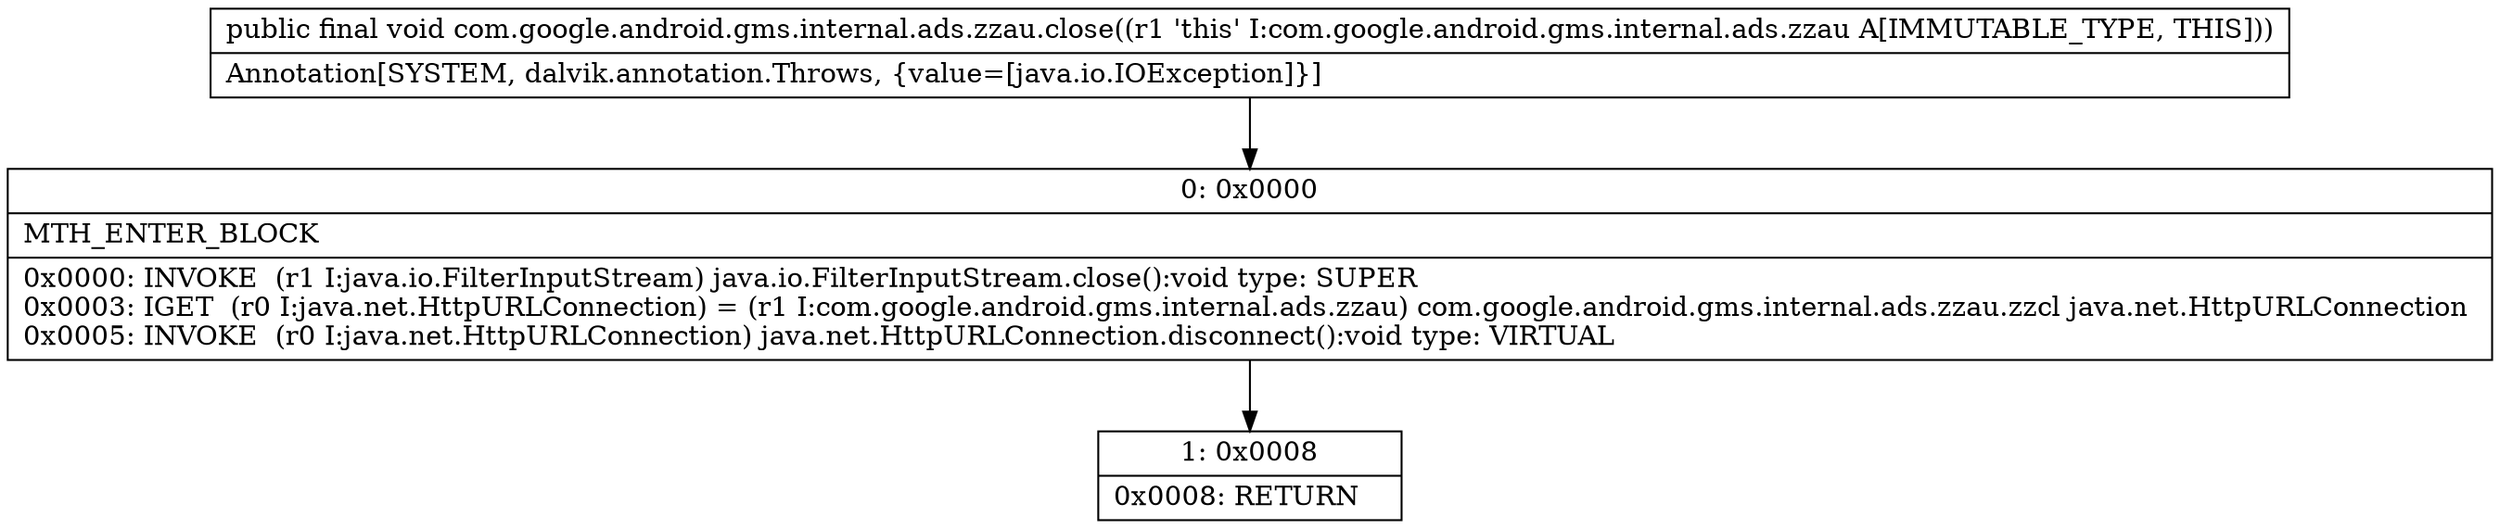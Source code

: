 digraph "CFG forcom.google.android.gms.internal.ads.zzau.close()V" {
Node_0 [shape=record,label="{0\:\ 0x0000|MTH_ENTER_BLOCK\l|0x0000: INVOKE  (r1 I:java.io.FilterInputStream) java.io.FilterInputStream.close():void type: SUPER \l0x0003: IGET  (r0 I:java.net.HttpURLConnection) = (r1 I:com.google.android.gms.internal.ads.zzau) com.google.android.gms.internal.ads.zzau.zzcl java.net.HttpURLConnection \l0x0005: INVOKE  (r0 I:java.net.HttpURLConnection) java.net.HttpURLConnection.disconnect():void type: VIRTUAL \l}"];
Node_1 [shape=record,label="{1\:\ 0x0008|0x0008: RETURN   \l}"];
MethodNode[shape=record,label="{public final void com.google.android.gms.internal.ads.zzau.close((r1 'this' I:com.google.android.gms.internal.ads.zzau A[IMMUTABLE_TYPE, THIS]))  | Annotation[SYSTEM, dalvik.annotation.Throws, \{value=[java.io.IOException]\}]\l}"];
MethodNode -> Node_0;
Node_0 -> Node_1;
}

